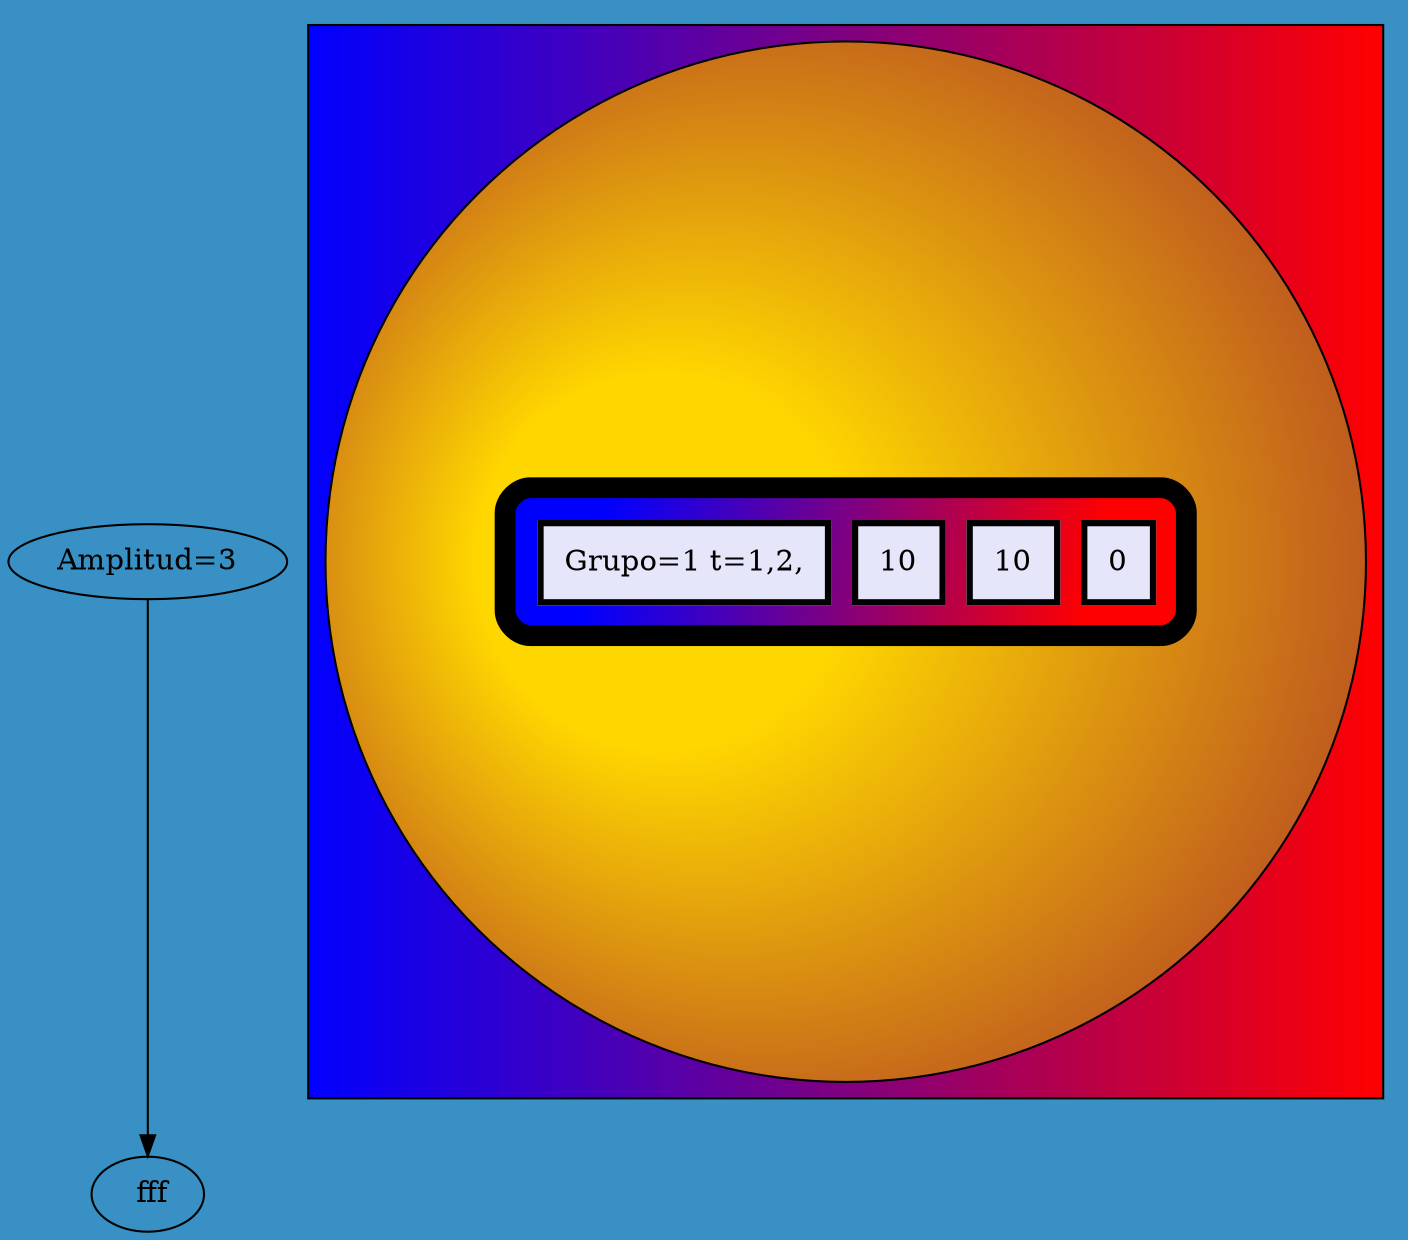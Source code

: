
            digraph G {"Amplitud=3"->" fff" bgcolor="#3990C4" style="filled"
            subgraph cluster1 {fillcolor="blue:red" style="filled"
            node [shape=circle fillcolor="gold:brown" style="radial" gradientangle=180]
            a0 [ label=<
            <TABLE border="10" cellspacing="10" cellpadding="10" style="rounded" bgcolor="blue:red" gradientangle="315">
<TR><TD border="3"  bgcolor="lavender" gradientangle="315">Grupo=1 t=1,2,</TD>
<TD border="3"  bgcolor="lavender" gradientangle="315">10</TD>
<TD border="3"  bgcolor="lavender" gradientangle="315">10</TD>
<TD border="3"  bgcolor="lavender" gradientangle="315">0</TD>
 </TR></TABLE>>];
                }
                }
